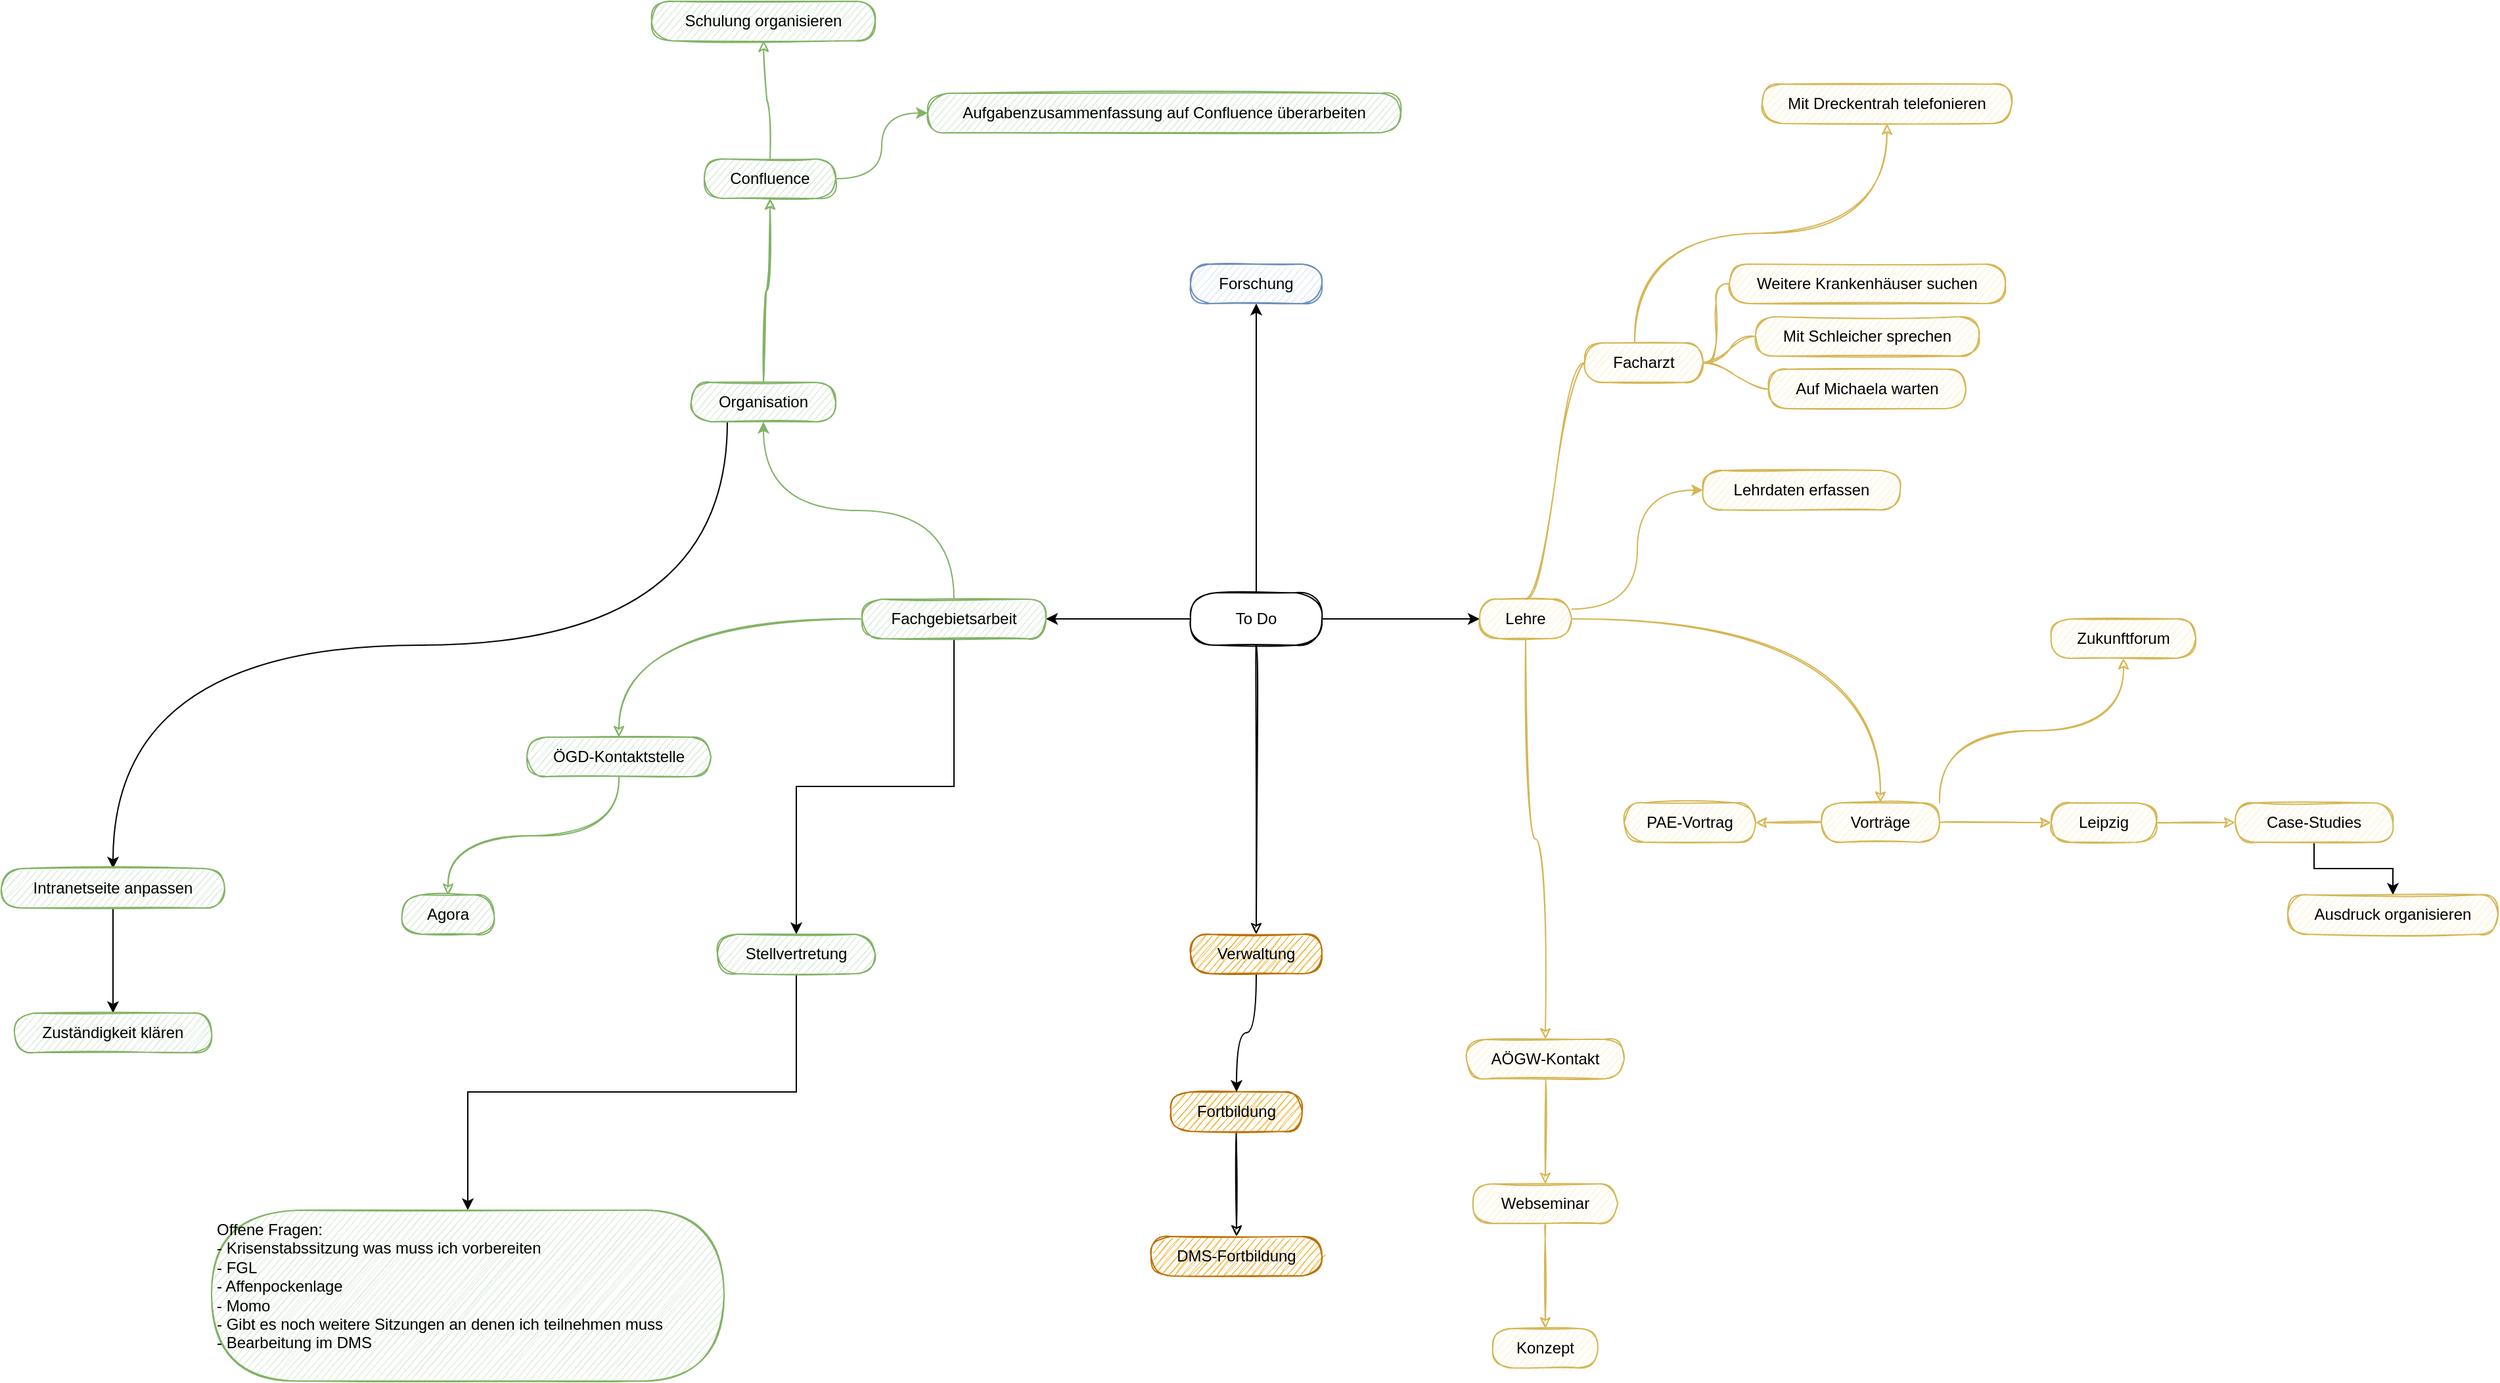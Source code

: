 <mxfile version="20.0.1" type="github">
  <diagram id="R2lEEEUBdFMjLlhIrx00" name="Page-1">
    <mxGraphModel dx="2666" dy="1648" grid="1" gridSize="10" guides="1" tooltips="1" connect="1" arrows="1" fold="1" page="1" pageScale="1" pageWidth="1169" pageHeight="827" math="0" shadow="0" extFonts="Permanent Marker^https://fonts.googleapis.com/css?family=Permanent+Marker">
      <root>
        <mxCell id="0" />
        <mxCell id="1" parent="0" />
        <mxCell id="mQkADK4qdGQxoDrUJaRL-8" style="edgeStyle=orthogonalEdgeStyle;curved=1;rounded=1;sketch=1;orthogonalLoop=1;jettySize=auto;html=1;exitX=1;exitY=0.5;exitDx=0;exitDy=0;fillColor=#fff2cc;strokeColor=#d6b656;" parent="1" source="LMBqHWlyGgOM0QiWOyd5-5" target="mQkADK4qdGQxoDrUJaRL-7" edge="1">
          <mxGeometry relative="1" as="geometry" />
        </mxCell>
        <mxCell id="mQkADK4qdGQxoDrUJaRL-22" value="" style="edgeStyle=orthogonalEdgeStyle;curved=1;rounded=1;sketch=1;orthogonalLoop=1;jettySize=auto;html=1;exitX=0.5;exitY=1;exitDx=0;exitDy=0;fillColor=#d5e8d4;strokeColor=#82b366;" parent="1" source="mQkADK4qdGQxoDrUJaRL-26" target="mQkADK4qdGQxoDrUJaRL-21" edge="1">
          <mxGeometry relative="1" as="geometry" />
        </mxCell>
        <mxCell id="mQkADK4qdGQxoDrUJaRL-40" style="edgeStyle=orthogonalEdgeStyle;curved=1;rounded=1;sketch=1;orthogonalLoop=1;jettySize=auto;html=1;exitX=0.5;exitY=1;exitDx=0;exitDy=0;fillColor=#fff2cc;strokeColor=#d6b656;" parent="1" source="LMBqHWlyGgOM0QiWOyd5-5" target="mQkADK4qdGQxoDrUJaRL-39" edge="1">
          <mxGeometry relative="1" as="geometry" />
        </mxCell>
        <mxCell id="i1Vuqu0Mb9gfkYQ8mBJL-2" style="edgeStyle=orthogonalEdgeStyle;rounded=1;orthogonalLoop=1;jettySize=auto;html=1;exitX=0.5;exitY=1;exitDx=0;exitDy=0;entryX=0.5;entryY=0;entryDx=0;entryDy=0;curved=1;sketch=1;" parent="1" source="uCP_6CUTZvWZAbhtNJwN-77" target="LMBqHWlyGgOM0QiWOyd5-7" edge="1">
          <mxGeometry relative="1" as="geometry" />
        </mxCell>
        <mxCell id="LMBqHWlyGgOM0QiWOyd5-6" style="edgeStyle=orthogonalEdgeStyle;curved=1;orthogonalLoop=1;jettySize=auto;html=1;exitX=1;exitY=0.5;exitDx=0;exitDy=0;entryX=0;entryY=0.5;entryDx=0;entryDy=0;" parent="1" source="uCP_6CUTZvWZAbhtNJwN-77" target="LMBqHWlyGgOM0QiWOyd5-5" edge="1">
          <mxGeometry relative="1" as="geometry" />
        </mxCell>
        <mxCell id="LMBqHWlyGgOM0QiWOyd5-12" style="edgeStyle=orthogonalEdgeStyle;curved=1;orthogonalLoop=1;jettySize=auto;html=1;exitX=0;exitY=0.5;exitDx=0;exitDy=0;entryX=1;entryY=0.5;entryDx=0;entryDy=0;" parent="1" source="uCP_6CUTZvWZAbhtNJwN-77" target="LMBqHWlyGgOM0QiWOyd5-11" edge="1">
          <mxGeometry relative="1" as="geometry" />
        </mxCell>
        <mxCell id="LMBqHWlyGgOM0QiWOyd5-13" style="edgeStyle=orthogonalEdgeStyle;curved=1;orthogonalLoop=1;jettySize=auto;html=1;exitX=0.5;exitY=0;exitDx=0;exitDy=0;entryX=0.5;entryY=1;entryDx=0;entryDy=0;" parent="1" source="uCP_6CUTZvWZAbhtNJwN-77" target="LMBqHWlyGgOM0QiWOyd5-3" edge="1">
          <mxGeometry relative="1" as="geometry" />
        </mxCell>
        <mxCell id="uCP_6CUTZvWZAbhtNJwN-77" value="To Do" style="whiteSpace=wrap;html=1;rounded=1;arcSize=50;align=center;verticalAlign=middle;strokeWidth=1;autosize=1;spacing=4;treeFolding=1;treeMoving=1;newEdgeStyle={&quot;edgeStyle&quot;:&quot;entityRelationEdgeStyle&quot;,&quot;startArrow&quot;:&quot;none&quot;,&quot;endArrow&quot;:&quot;none&quot;,&quot;segment&quot;:10,&quot;curved&quot;:1};sketch=1;" parent="1" vertex="1">
          <mxGeometry x="-250" y="-350" width="100" height="40" as="geometry" />
        </mxCell>
        <mxCell id="uCP_6CUTZvWZAbhtNJwN-92" value="" style="edgeStyle=orthogonalEdgeStyle;curved=1;rounded=1;sketch=1;orthogonalLoop=1;jettySize=auto;html=1;fillColor=#d5e8d4;strokeColor=#82b366;" parent="1" source="uCP_6CUTZvWZAbhtNJwN-78" target="uCP_6CUTZvWZAbhtNJwN-91" edge="1">
          <mxGeometry relative="1" as="geometry" />
        </mxCell>
        <mxCell id="uCP_6CUTZvWZAbhtNJwN-93" value="" style="edgeStyle=orthogonalEdgeStyle;curved=1;rounded=1;sketch=1;orthogonalLoop=1;jettySize=auto;html=1;fillColor=#d5e8d4;strokeColor=#82b366;" parent="1" source="uCP_6CUTZvWZAbhtNJwN-78" target="uCP_6CUTZvWZAbhtNJwN-91" edge="1">
          <mxGeometry relative="1" as="geometry" />
        </mxCell>
        <mxCell id="mQkADK4qdGQxoDrUJaRL-27" value="" style="edgeStyle=orthogonalEdgeStyle;curved=1;rounded=1;sketch=1;orthogonalLoop=1;jettySize=auto;html=1;exitX=0;exitY=0.5;exitDx=0;exitDy=0;fillColor=#d5e8d4;strokeColor=#82b366;" parent="1" source="LMBqHWlyGgOM0QiWOyd5-11" target="mQkADK4qdGQxoDrUJaRL-26" edge="1">
          <mxGeometry relative="1" as="geometry" />
        </mxCell>
        <mxCell id="iJZXXsnUd8z4nvPOnFXm-2" style="edgeStyle=orthogonalEdgeStyle;orthogonalLoop=1;jettySize=auto;html=1;exitX=1;exitY=0.5;exitDx=0;exitDy=0;entryX=0;entryY=0.5;entryDx=0;entryDy=0;fillColor=#d5e8d4;strokeColor=#82b366;curved=1;" parent="1" source="uCP_6CUTZvWZAbhtNJwN-91" target="iJZXXsnUd8z4nvPOnFXm-1" edge="1">
          <mxGeometry relative="1" as="geometry" />
        </mxCell>
        <mxCell id="WhxYU8c93TPWR9LYsYF8-5" style="edgeStyle=orthogonalEdgeStyle;orthogonalLoop=1;jettySize=auto;html=1;exitX=0.25;exitY=1;exitDx=0;exitDy=0;entryX=0.5;entryY=0;entryDx=0;entryDy=0;curved=1;" parent="1" source="uCP_6CUTZvWZAbhtNJwN-78" target="WhxYU8c93TPWR9LYsYF8-7" edge="1">
          <mxGeometry relative="1" as="geometry">
            <mxPoint x="-1030" y="-160" as="targetPoint" />
          </mxGeometry>
        </mxCell>
        <mxCell id="uCP_6CUTZvWZAbhtNJwN-78" value="Organisation" style="whiteSpace=wrap;html=1;rounded=1;arcSize=50;align=center;verticalAlign=middle;strokeWidth=1;autosize=1;spacing=4;treeFolding=1;treeMoving=1;newEdgeStyle={&quot;edgeStyle&quot;:&quot;entityRelationEdgeStyle&quot;,&quot;startArrow&quot;:&quot;none&quot;,&quot;endArrow&quot;:&quot;none&quot;,&quot;segment&quot;:10,&quot;curved&quot;:1};sketch=1;fillColor=#d5e8d4;strokeColor=#82b366;" parent="1" vertex="1">
          <mxGeometry x="-630" y="-510" width="110" height="30" as="geometry" />
        </mxCell>
        <mxCell id="uCP_6CUTZvWZAbhtNJwN-81" value="" style="edgeStyle=entityRelationEdgeStyle;startArrow=none;endArrow=none;segment=10;curved=1;rounded=1;sketch=1;exitX=0.5;exitY=0;exitDx=0;exitDy=0;fillColor=#fff2cc;strokeColor=#d6b656;" parent="1" source="LMBqHWlyGgOM0QiWOyd5-5" target="uCP_6CUTZvWZAbhtNJwN-82" edge="1">
          <mxGeometry relative="1" as="geometry">
            <mxPoint x="-160" y="-350" as="sourcePoint" />
          </mxGeometry>
        </mxCell>
        <mxCell id="mQkADK4qdGQxoDrUJaRL-24" value="" style="edgeStyle=orthogonalEdgeStyle;curved=1;rounded=1;sketch=1;orthogonalLoop=1;jettySize=auto;html=1;exitX=0.422;exitY=-0.033;exitDx=0;exitDy=0;exitPerimeter=0;fillColor=#fff2cc;strokeColor=#d6b656;" parent="1" source="uCP_6CUTZvWZAbhtNJwN-82" target="mQkADK4qdGQxoDrUJaRL-23" edge="1">
          <mxGeometry relative="1" as="geometry" />
        </mxCell>
        <mxCell id="uCP_6CUTZvWZAbhtNJwN-82" value="Facharzt" style="whiteSpace=wrap;html=1;rounded=1;arcSize=50;align=center;verticalAlign=middle;strokeWidth=1;autosize=1;spacing=4;treeFolding=1;treeMoving=1;newEdgeStyle={&quot;edgeStyle&quot;:&quot;entityRelationEdgeStyle&quot;,&quot;startArrow&quot;:&quot;none&quot;,&quot;endArrow&quot;:&quot;none&quot;,&quot;segment&quot;:10,&quot;curved&quot;:1};sketch=1;fillColor=#fff2cc;strokeColor=#d6b656;" parent="1" vertex="1">
          <mxGeometry x="50" y="-540" width="90" height="30" as="geometry" />
        </mxCell>
        <mxCell id="uCP_6CUTZvWZAbhtNJwN-83" value="" style="edgeStyle=entityRelationEdgeStyle;startArrow=none;endArrow=none;segment=10;curved=1;rounded=1;sketch=1;fillColor=#fff2cc;strokeColor=#d6b656;" parent="1" source="uCP_6CUTZvWZAbhtNJwN-82" target="uCP_6CUTZvWZAbhtNJwN-84" edge="1">
          <mxGeometry relative="1" as="geometry">
            <mxPoint x="-30" y="-520" as="sourcePoint" />
          </mxGeometry>
        </mxCell>
        <mxCell id="uCP_6CUTZvWZAbhtNJwN-84" value="Mit Schleicher sprechen" style="whiteSpace=wrap;html=1;rounded=1;arcSize=50;align=center;verticalAlign=middle;strokeWidth=1;autosize=1;spacing=4;treeFolding=1;treeMoving=1;newEdgeStyle={&quot;edgeStyle&quot;:&quot;entityRelationEdgeStyle&quot;,&quot;startArrow&quot;:&quot;none&quot;,&quot;endArrow&quot;:&quot;none&quot;,&quot;segment&quot;:10,&quot;curved&quot;:1};sketch=1;fillColor=#fff2cc;strokeColor=#d6b656;" parent="1" vertex="1">
          <mxGeometry x="180" y="-560" width="170" height="30" as="geometry" />
        </mxCell>
        <mxCell id="uCP_6CUTZvWZAbhtNJwN-85" value="" style="edgeStyle=entityRelationEdgeStyle;startArrow=none;endArrow=none;segment=10;curved=1;rounded=1;sketch=1;fillColor=#fff2cc;strokeColor=#d6b656;" parent="1" source="uCP_6CUTZvWZAbhtNJwN-82" target="uCP_6CUTZvWZAbhtNJwN-86" edge="1">
          <mxGeometry relative="1" as="geometry">
            <mxPoint x="140" y="-525" as="sourcePoint" />
          </mxGeometry>
        </mxCell>
        <mxCell id="uCP_6CUTZvWZAbhtNJwN-86" value="Auf Michaela warten" style="whiteSpace=wrap;html=1;rounded=1;arcSize=50;align=center;verticalAlign=middle;strokeWidth=1;autosize=1;spacing=4;treeFolding=1;treeMoving=1;newEdgeStyle={&quot;edgeStyle&quot;:&quot;entityRelationEdgeStyle&quot;,&quot;startArrow&quot;:&quot;none&quot;,&quot;endArrow&quot;:&quot;none&quot;,&quot;segment&quot;:10,&quot;curved&quot;:1};sketch=1;fillColor=#fff2cc;strokeColor=#d6b656;" parent="1" vertex="1">
          <mxGeometry x="190" y="-520" width="150" height="30" as="geometry" />
        </mxCell>
        <mxCell id="uCP_6CUTZvWZAbhtNJwN-87" value="" style="edgeStyle=entityRelationEdgeStyle;startArrow=none;endArrow=none;segment=10;curved=1;rounded=1;sketch=1;fillColor=#fff2cc;strokeColor=#d6b656;" parent="1" source="uCP_6CUTZvWZAbhtNJwN-82" target="uCP_6CUTZvWZAbhtNJwN-88" edge="1">
          <mxGeometry relative="1" as="geometry">
            <mxPoint x="140" y="-525" as="sourcePoint" />
          </mxGeometry>
        </mxCell>
        <mxCell id="uCP_6CUTZvWZAbhtNJwN-88" value="Weitere Krankenhäuser suchen" style="whiteSpace=wrap;html=1;rounded=1;arcSize=50;align=center;verticalAlign=middle;strokeWidth=1;autosize=1;spacing=4;treeFolding=1;treeMoving=1;newEdgeStyle={&quot;edgeStyle&quot;:&quot;entityRelationEdgeStyle&quot;,&quot;startArrow&quot;:&quot;none&quot;,&quot;endArrow&quot;:&quot;none&quot;,&quot;segment&quot;:10,&quot;curved&quot;:1};sketch=1;fillColor=#fff2cc;strokeColor=#d6b656;" parent="1" vertex="1">
          <mxGeometry x="160" y="-600" width="210" height="30" as="geometry" />
        </mxCell>
        <mxCell id="uCP_6CUTZvWZAbhtNJwN-98" value="" style="edgeStyle=orthogonalEdgeStyle;curved=1;rounded=1;sketch=1;orthogonalLoop=1;jettySize=auto;html=1;exitX=0.5;exitY=0;exitDx=0;exitDy=0;fillColor=#d5e8d4;strokeColor=#82b366;" parent="1" source="uCP_6CUTZvWZAbhtNJwN-91" target="uCP_6CUTZvWZAbhtNJwN-97" edge="1">
          <mxGeometry relative="1" as="geometry" />
        </mxCell>
        <mxCell id="uCP_6CUTZvWZAbhtNJwN-91" value="Confluence" style="whiteSpace=wrap;html=1;rounded=1;arcSize=50;align=center;verticalAlign=middle;strokeWidth=1;autosize=1;spacing=4;treeFolding=1;treeMoving=1;newEdgeStyle={&quot;edgeStyle&quot;:&quot;entityRelationEdgeStyle&quot;,&quot;startArrow&quot;:&quot;none&quot;,&quot;endArrow&quot;:&quot;none&quot;,&quot;segment&quot;:10,&quot;curved&quot;:1};sketch=1;fillColor=#d5e8d4;strokeColor=#82b366;" parent="1" vertex="1">
          <mxGeometry x="-620" y="-680" width="100" height="30" as="geometry" />
        </mxCell>
        <mxCell id="uCP_6CUTZvWZAbhtNJwN-97" value="Schulung organisieren" style="whiteSpace=wrap;html=1;rounded=1;arcSize=50;align=center;verticalAlign=middle;strokeWidth=1;autosize=1;spacing=4;treeFolding=1;treeMoving=1;newEdgeStyle={&quot;edgeStyle&quot;:&quot;entityRelationEdgeStyle&quot;,&quot;startArrow&quot;:&quot;none&quot;,&quot;endArrow&quot;:&quot;none&quot;,&quot;segment&quot;:10,&quot;curved&quot;:1};sketch=1;fillColor=#d5e8d4;strokeColor=#82b366;" parent="1" vertex="1">
          <mxGeometry x="-660" y="-800" width="170" height="30" as="geometry" />
        </mxCell>
        <mxCell id="mQkADK4qdGQxoDrUJaRL-14" value="" style="edgeStyle=orthogonalEdgeStyle;curved=1;rounded=1;sketch=1;orthogonalLoop=1;jettySize=auto;html=1;fillColor=#fff2cc;strokeColor=#d6b656;" parent="1" source="mQkADK4qdGQxoDrUJaRL-7" target="mQkADK4qdGQxoDrUJaRL-13" edge="1">
          <mxGeometry relative="1" as="geometry" />
        </mxCell>
        <mxCell id="mQkADK4qdGQxoDrUJaRL-16" value="" style="edgeStyle=orthogonalEdgeStyle;curved=1;rounded=1;sketch=1;orthogonalLoop=1;jettySize=auto;html=1;fillColor=#fff2cc;strokeColor=#d6b656;" parent="1" source="mQkADK4qdGQxoDrUJaRL-7" target="mQkADK4qdGQxoDrUJaRL-15" edge="1">
          <mxGeometry relative="1" as="geometry" />
        </mxCell>
        <mxCell id="i1Vuqu0Mb9gfkYQ8mBJL-5" style="edgeStyle=orthogonalEdgeStyle;curved=1;rounded=1;sketch=1;orthogonalLoop=1;jettySize=auto;html=1;exitX=1;exitY=0;exitDx=0;exitDy=0;entryX=0.5;entryY=1;entryDx=0;entryDy=0;fillColor=#fff2cc;strokeColor=#d6b656;" parent="1" source="mQkADK4qdGQxoDrUJaRL-7" target="i1Vuqu0Mb9gfkYQ8mBJL-6" edge="1">
          <mxGeometry relative="1" as="geometry">
            <mxPoint x="410" y="-290" as="targetPoint" />
          </mxGeometry>
        </mxCell>
        <mxCell id="mQkADK4qdGQxoDrUJaRL-7" value="Vorträge" style="whiteSpace=wrap;html=1;rounded=1;arcSize=50;align=center;verticalAlign=middle;strokeWidth=1;autosize=1;spacing=4;treeFolding=1;treeMoving=1;newEdgeStyle={&quot;edgeStyle&quot;:&quot;entityRelationEdgeStyle&quot;,&quot;startArrow&quot;:&quot;none&quot;,&quot;endArrow&quot;:&quot;none&quot;,&quot;segment&quot;:10,&quot;curved&quot;:1};sketch=1;fillColor=#fff2cc;strokeColor=#d6b656;" parent="1" vertex="1">
          <mxGeometry x="230" y="-190" width="90" height="30" as="geometry" />
        </mxCell>
        <mxCell id="mQkADK4qdGQxoDrUJaRL-20" value="" style="edgeStyle=orthogonalEdgeStyle;curved=1;rounded=1;sketch=1;orthogonalLoop=1;jettySize=auto;html=1;fillColor=#fff2cc;strokeColor=#d6b656;" parent="1" source="mQkADK4qdGQxoDrUJaRL-13" target="mQkADK4qdGQxoDrUJaRL-19" edge="1">
          <mxGeometry relative="1" as="geometry" />
        </mxCell>
        <mxCell id="mQkADK4qdGQxoDrUJaRL-13" value="Leipzig" style="whiteSpace=wrap;html=1;rounded=1;arcSize=50;align=center;verticalAlign=middle;strokeWidth=1;autosize=1;spacing=4;treeFolding=1;treeMoving=1;newEdgeStyle={&quot;edgeStyle&quot;:&quot;entityRelationEdgeStyle&quot;,&quot;startArrow&quot;:&quot;none&quot;,&quot;endArrow&quot;:&quot;none&quot;,&quot;segment&quot;:10,&quot;curved&quot;:1};sketch=1;fillColor=#fff2cc;strokeColor=#d6b656;" parent="1" vertex="1">
          <mxGeometry x="405" y="-190" width="80" height="30" as="geometry" />
        </mxCell>
        <mxCell id="mQkADK4qdGQxoDrUJaRL-15" value="PAE-Vortrag" style="whiteSpace=wrap;html=1;rounded=1;arcSize=50;align=center;verticalAlign=middle;strokeWidth=1;autosize=1;spacing=4;treeFolding=1;treeMoving=1;newEdgeStyle={&quot;edgeStyle&quot;:&quot;entityRelationEdgeStyle&quot;,&quot;startArrow&quot;:&quot;none&quot;,&quot;endArrow&quot;:&quot;none&quot;,&quot;segment&quot;:10,&quot;curved&quot;:1};sketch=1;fillColor=#fff2cc;strokeColor=#d6b656;" parent="1" vertex="1" collapsed="1">
          <mxGeometry x="80" y="-190" width="100" height="30" as="geometry" />
        </mxCell>
        <mxCell id="mQkADK4qdGQxoDrUJaRL-17" value="Reisekostenantrag" style="whiteSpace=wrap;html=1;rounded=1;arcSize=50;align=center;verticalAlign=middle;strokeWidth=1;autosize=1;spacing=4;treeFolding=1;treeMoving=1;newEdgeStyle={&quot;edgeStyle&quot;:&quot;entityRelationEdgeStyle&quot;,&quot;startArrow&quot;:&quot;none&quot;,&quot;endArrow&quot;:&quot;none&quot;,&quot;segment&quot;:10,&quot;curved&quot;:1};sketch=1;fillColor=#fff2cc;strokeColor=#d6b656;" parent="1" vertex="1" visible="0">
          <mxGeometry x="967" y="700" width="150" height="30" as="geometry" />
        </mxCell>
        <mxCell id="EqNBs5KsHoC-4JBRnSRj-2" value="" style="edgeStyle=orthogonalEdgeStyle;rounded=0;orthogonalLoop=1;jettySize=auto;html=1;" parent="1" source="mQkADK4qdGQxoDrUJaRL-19" target="EqNBs5KsHoC-4JBRnSRj-1" edge="1">
          <mxGeometry relative="1" as="geometry" />
        </mxCell>
        <mxCell id="mQkADK4qdGQxoDrUJaRL-19" value="Case-Studies" style="whiteSpace=wrap;html=1;rounded=1;arcSize=50;align=center;verticalAlign=middle;strokeWidth=1;autosize=1;spacing=4;treeFolding=1;treeMoving=1;newEdgeStyle={&quot;edgeStyle&quot;:&quot;entityRelationEdgeStyle&quot;,&quot;startArrow&quot;:&quot;none&quot;,&quot;endArrow&quot;:&quot;none&quot;,&quot;segment&quot;:10,&quot;curved&quot;:1};sketch=1;fillColor=#fff2cc;strokeColor=#d6b656;" parent="1" vertex="1">
          <mxGeometry x="545" y="-190" width="120" height="30" as="geometry" />
        </mxCell>
        <mxCell id="mQkADK4qdGQxoDrUJaRL-21" value="Agora" style="whiteSpace=wrap;html=1;rounded=1;arcSize=50;align=center;verticalAlign=middle;strokeWidth=1;autosize=1;spacing=4;treeFolding=1;treeMoving=1;newEdgeStyle={&quot;edgeStyle&quot;:&quot;entityRelationEdgeStyle&quot;,&quot;startArrow&quot;:&quot;none&quot;,&quot;endArrow&quot;:&quot;none&quot;,&quot;segment&quot;:10,&quot;curved&quot;:1};sketch=1;fillColor=#d5e8d4;strokeColor=#82b366;" parent="1" vertex="1">
          <mxGeometry x="-850" y="-120" width="70" height="30" as="geometry" />
        </mxCell>
        <mxCell id="mQkADK4qdGQxoDrUJaRL-23" value="&lt;div&gt;Mit Dreckentrah telefonieren&lt;/div&gt;" style="whiteSpace=wrap;html=1;rounded=1;arcSize=50;align=center;verticalAlign=middle;strokeWidth=1;autosize=1;spacing=4;treeFolding=1;treeMoving=1;newEdgeStyle={&quot;edgeStyle&quot;:&quot;entityRelationEdgeStyle&quot;,&quot;startArrow&quot;:&quot;none&quot;,&quot;endArrow&quot;:&quot;none&quot;,&quot;segment&quot;:10,&quot;curved&quot;:1};sketch=1;fillColor=#fff2cc;strokeColor=#d6b656;" parent="1" vertex="1">
          <mxGeometry x="185" y="-737" width="190" height="30" as="geometry" />
        </mxCell>
        <mxCell id="mQkADK4qdGQxoDrUJaRL-29" value="" style="edgeStyle=orthogonalEdgeStyle;curved=1;rounded=1;sketch=1;orthogonalLoop=1;jettySize=auto;html=1;fillColor=#d5e8d4;strokeColor=#82b366;" parent="1" source="mQkADK4qdGQxoDrUJaRL-26" target="mQkADK4qdGQxoDrUJaRL-28" edge="1" visible="0">
          <mxGeometry relative="1" as="geometry" />
        </mxCell>
        <mxCell id="mQkADK4qdGQxoDrUJaRL-31" value="" style="edgeStyle=orthogonalEdgeStyle;curved=1;rounded=1;sketch=1;orthogonalLoop=1;jettySize=auto;html=1;fillColor=#d5e8d4;strokeColor=#82b366;" parent="1" source="mQkADK4qdGQxoDrUJaRL-26" target="mQkADK4qdGQxoDrUJaRL-30" edge="1" visible="0">
          <mxGeometry relative="1" as="geometry" />
        </mxCell>
        <mxCell id="mQkADK4qdGQxoDrUJaRL-26" value="ÖGD-Kontaktstelle" style="whiteSpace=wrap;html=1;rounded=1;arcSize=50;align=center;verticalAlign=middle;strokeWidth=1;autosize=1;spacing=4;treeFolding=1;treeMoving=1;newEdgeStyle={&quot;edgeStyle&quot;:&quot;entityRelationEdgeStyle&quot;,&quot;startArrow&quot;:&quot;none&quot;,&quot;endArrow&quot;:&quot;none&quot;,&quot;segment&quot;:10,&quot;curved&quot;:1};sketch=1;fillColor=#d5e8d4;strokeColor=#82b366;" parent="1" vertex="1" collapsed="1">
          <mxGeometry x="-755" y="-240" width="140" height="30" as="geometry" />
        </mxCell>
        <mxCell id="mQkADK4qdGQxoDrUJaRL-28" value="Padlet Rückmeldungen anschauen" style="whiteSpace=wrap;html=1;rounded=1;arcSize=50;align=center;verticalAlign=middle;strokeWidth=1;autosize=1;spacing=4;treeFolding=1;treeMoving=1;newEdgeStyle={&quot;edgeStyle&quot;:&quot;entityRelationEdgeStyle&quot;,&quot;startArrow&quot;:&quot;none&quot;,&quot;endArrow&quot;:&quot;none&quot;,&quot;segment&quot;:10,&quot;curved&quot;:1};sketch=1;fillColor=#d5e8d4;strokeColor=#82b366;" parent="1" vertex="1" visible="0">
          <mxGeometry x="145" y="540" width="230" height="30" as="geometry" />
        </mxCell>
        <mxCell id="mQkADK4qdGQxoDrUJaRL-30" value="Nächstes Treffen vorbereiten" style="whiteSpace=wrap;html=1;rounded=1;arcSize=50;align=center;verticalAlign=middle;strokeWidth=1;autosize=1;spacing=4;treeFolding=1;treeMoving=1;newEdgeStyle={&quot;edgeStyle&quot;:&quot;entityRelationEdgeStyle&quot;,&quot;startArrow&quot;:&quot;none&quot;,&quot;endArrow&quot;:&quot;none&quot;,&quot;segment&quot;:10,&quot;curved&quot;:1};sketch=1;fillColor=#d5e8d4;strokeColor=#82b366;" parent="1" vertex="1" visible="0">
          <mxGeometry x="-60" y="430" width="200" height="30" as="geometry" />
        </mxCell>
        <mxCell id="mQkADK4qdGQxoDrUJaRL-42" value="" style="edgeStyle=orthogonalEdgeStyle;curved=1;rounded=1;sketch=1;orthogonalLoop=1;jettySize=auto;html=1;fillColor=#fff2cc;strokeColor=#d6b656;" parent="1" source="mQkADK4qdGQxoDrUJaRL-39" target="mQkADK4qdGQxoDrUJaRL-41" edge="1">
          <mxGeometry relative="1" as="geometry" />
        </mxCell>
        <mxCell id="mQkADK4qdGQxoDrUJaRL-39" value="AÖGW-Kontakt" style="whiteSpace=wrap;html=1;rounded=1;arcSize=50;align=center;verticalAlign=middle;strokeWidth=1;autosize=1;spacing=4;treeFolding=1;treeMoving=1;newEdgeStyle={&quot;edgeStyle&quot;:&quot;entityRelationEdgeStyle&quot;,&quot;startArrow&quot;:&quot;none&quot;,&quot;endArrow&quot;:&quot;none&quot;,&quot;segment&quot;:10,&quot;curved&quot;:1};sketch=1;fillColor=#fff2cc;strokeColor=#d6b656;" parent="1" vertex="1">
          <mxGeometry x="-40" y="-10" width="120" height="30" as="geometry" />
        </mxCell>
        <mxCell id="mQkADK4qdGQxoDrUJaRL-44" value="" style="edgeStyle=orthogonalEdgeStyle;curved=1;rounded=1;sketch=1;orthogonalLoop=1;jettySize=auto;html=1;fillColor=#fff2cc;strokeColor=#d6b656;" parent="1" source="mQkADK4qdGQxoDrUJaRL-41" target="mQkADK4qdGQxoDrUJaRL-43" edge="1">
          <mxGeometry relative="1" as="geometry" />
        </mxCell>
        <mxCell id="mQkADK4qdGQxoDrUJaRL-41" value="Webseminar" style="whiteSpace=wrap;html=1;rounded=1;arcSize=50;align=center;verticalAlign=middle;strokeWidth=1;autosize=1;spacing=4;treeFolding=1;treeMoving=1;newEdgeStyle={&quot;edgeStyle&quot;:&quot;entityRelationEdgeStyle&quot;,&quot;startArrow&quot;:&quot;none&quot;,&quot;endArrow&quot;:&quot;none&quot;,&quot;segment&quot;:10,&quot;curved&quot;:1};sketch=1;fillColor=#fff2cc;strokeColor=#d6b656;" parent="1" vertex="1">
          <mxGeometry x="-35" y="100" width="110" height="30" as="geometry" />
        </mxCell>
        <mxCell id="mQkADK4qdGQxoDrUJaRL-43" value="Konzept" style="whiteSpace=wrap;html=1;rounded=1;arcSize=50;align=center;verticalAlign=middle;strokeWidth=1;autosize=1;spacing=4;treeFolding=1;treeMoving=1;newEdgeStyle={&quot;edgeStyle&quot;:&quot;entityRelationEdgeStyle&quot;,&quot;startArrow&quot;:&quot;none&quot;,&quot;endArrow&quot;:&quot;none&quot;,&quot;segment&quot;:10,&quot;curved&quot;:1};sketch=1;fillColor=#fff2cc;strokeColor=#d6b656;" parent="1" vertex="1">
          <mxGeometry x="-20" y="210" width="80" height="30" as="geometry" />
        </mxCell>
        <mxCell id="i1Vuqu0Mb9gfkYQ8mBJL-4" value="" style="edgeStyle=orthogonalEdgeStyle;curved=1;rounded=1;sketch=1;orthogonalLoop=1;jettySize=auto;html=1;" parent="1" source="i1Vuqu0Mb9gfkYQ8mBJL-1" target="i1Vuqu0Mb9gfkYQ8mBJL-3" edge="1">
          <mxGeometry relative="1" as="geometry" />
        </mxCell>
        <mxCell id="i1Vuqu0Mb9gfkYQ8mBJL-1" value="Fortbildung" style="whiteSpace=wrap;html=1;rounded=1;arcSize=50;align=center;verticalAlign=middle;strokeWidth=1;autosize=1;spacing=4;treeFolding=1;treeMoving=1;newEdgeStyle={&quot;edgeStyle&quot;:&quot;entityRelationEdgeStyle&quot;,&quot;startArrow&quot;:&quot;none&quot;,&quot;endArrow&quot;:&quot;none&quot;,&quot;segment&quot;:10,&quot;curved&quot;:1};sketch=1;fillColor=#f0a30a;strokeColor=#BD7000;fontColor=#000000;" parent="1" vertex="1">
          <mxGeometry x="-265" y="30" width="100" height="30" as="geometry" />
        </mxCell>
        <mxCell id="i1Vuqu0Mb9gfkYQ8mBJL-3" value="&lt;div&gt;DMS-Fortbildung&lt;/div&gt;" style="whiteSpace=wrap;html=1;rounded=1;arcSize=50;align=center;verticalAlign=middle;strokeWidth=1;autosize=1;spacing=4;treeFolding=1;treeMoving=1;newEdgeStyle={&quot;edgeStyle&quot;:&quot;entityRelationEdgeStyle&quot;,&quot;startArrow&quot;:&quot;none&quot;,&quot;endArrow&quot;:&quot;none&quot;,&quot;segment&quot;:10,&quot;curved&quot;:1};sketch=1;fillColor=#f0a30a;strokeColor=#BD7000;fontColor=#000000;" parent="1" vertex="1">
          <mxGeometry x="-280" y="140" width="130" height="30" as="geometry" />
        </mxCell>
        <mxCell id="i1Vuqu0Mb9gfkYQ8mBJL-6" value="Zukunftforum" style="whiteSpace=wrap;html=1;rounded=1;arcSize=50;align=center;verticalAlign=middle;strokeWidth=1;autosize=1;spacing=4;treeFolding=1;treeMoving=1;newEdgeStyle={&quot;edgeStyle&quot;:&quot;entityRelationEdgeStyle&quot;,&quot;startArrow&quot;:&quot;none&quot;,&quot;endArrow&quot;:&quot;none&quot;,&quot;segment&quot;:10,&quot;curved&quot;:1};sketch=1;fillColor=#fff2cc;strokeColor=#d6b656;" parent="1" vertex="1">
          <mxGeometry x="405" y="-330" width="110" height="30" as="geometry" />
        </mxCell>
        <mxCell id="LMBqHWlyGgOM0QiWOyd5-3" value="Forschung" style="whiteSpace=wrap;html=1;rounded=1;arcSize=50;align=center;verticalAlign=middle;strokeWidth=1;autosize=1;spacing=4;treeFolding=1;treeMoving=1;newEdgeStyle={&quot;edgeStyle&quot;:&quot;entityRelationEdgeStyle&quot;,&quot;startArrow&quot;:&quot;none&quot;,&quot;endArrow&quot;:&quot;none&quot;,&quot;segment&quot;:10,&quot;curved&quot;:1};sketch=1;fillColor=#dae8fc;strokeColor=#6c8ebf;" parent="1" vertex="1">
          <mxGeometry x="-250" y="-600" width="100" height="30" as="geometry" />
        </mxCell>
        <mxCell id="LMBqHWlyGgOM0QiWOyd5-19" style="edgeStyle=orthogonalEdgeStyle;curved=1;orthogonalLoop=1;jettySize=auto;html=1;exitX=1;exitY=0.25;exitDx=0;exitDy=0;entryX=0;entryY=0.5;entryDx=0;entryDy=0;fillColor=#fff2cc;strokeColor=#d6b656;" parent="1" source="LMBqHWlyGgOM0QiWOyd5-5" target="LMBqHWlyGgOM0QiWOyd5-18" edge="1">
          <mxGeometry relative="1" as="geometry" />
        </mxCell>
        <mxCell id="LMBqHWlyGgOM0QiWOyd5-5" value="Lehre" style="whiteSpace=wrap;html=1;rounded=1;arcSize=50;align=center;verticalAlign=middle;strokeWidth=1;autosize=1;spacing=4;treeFolding=1;treeMoving=1;newEdgeStyle={&quot;edgeStyle&quot;:&quot;entityRelationEdgeStyle&quot;,&quot;startArrow&quot;:&quot;none&quot;,&quot;endArrow&quot;:&quot;none&quot;,&quot;segment&quot;:10,&quot;curved&quot;:1};sketch=1;fillColor=#fff2cc;strokeColor=#d6b656;" parent="1" vertex="1">
          <mxGeometry x="-30" y="-345" width="70" height="30" as="geometry" />
        </mxCell>
        <mxCell id="LMBqHWlyGgOM0QiWOyd5-8" style="edgeStyle=orthogonalEdgeStyle;curved=1;orthogonalLoop=1;jettySize=auto;html=1;exitX=0.5;exitY=1;exitDx=0;exitDy=0;entryX=0.5;entryY=0;entryDx=0;entryDy=0;" parent="1" source="LMBqHWlyGgOM0QiWOyd5-7" target="i1Vuqu0Mb9gfkYQ8mBJL-1" edge="1">
          <mxGeometry relative="1" as="geometry" />
        </mxCell>
        <mxCell id="LMBqHWlyGgOM0QiWOyd5-7" value="Verwaltung" style="whiteSpace=wrap;html=1;rounded=1;arcSize=50;align=center;verticalAlign=middle;strokeWidth=1;autosize=1;spacing=4;treeFolding=1;treeMoving=1;newEdgeStyle={&quot;edgeStyle&quot;:&quot;entityRelationEdgeStyle&quot;,&quot;startArrow&quot;:&quot;none&quot;,&quot;endArrow&quot;:&quot;none&quot;,&quot;segment&quot;:10,&quot;curved&quot;:1};sketch=1;fillColor=#f0a30a;strokeColor=#BD7000;fontColor=#000000;" parent="1" vertex="1">
          <mxGeometry x="-250" y="-90" width="100" height="30" as="geometry" />
        </mxCell>
        <mxCell id="LMBqHWlyGgOM0QiWOyd5-16" style="edgeStyle=orthogonalEdgeStyle;curved=1;orthogonalLoop=1;jettySize=auto;html=1;exitX=0.5;exitY=0;exitDx=0;exitDy=0;entryX=0.5;entryY=1;entryDx=0;entryDy=0;fillColor=#d5e8d4;strokeColor=#82b366;" parent="1" source="LMBqHWlyGgOM0QiWOyd5-11" target="uCP_6CUTZvWZAbhtNJwN-78" edge="1">
          <mxGeometry relative="1" as="geometry" />
        </mxCell>
        <mxCell id="WhxYU8c93TPWR9LYsYF8-2" value="" style="edgeStyle=orthogonalEdgeStyle;rounded=0;orthogonalLoop=1;jettySize=auto;html=1;" parent="1" source="LMBqHWlyGgOM0QiWOyd5-11" target="WhxYU8c93TPWR9LYsYF8-1" edge="1">
          <mxGeometry relative="1" as="geometry" />
        </mxCell>
        <mxCell id="LMBqHWlyGgOM0QiWOyd5-11" value="Fachgebietsarbeit" style="whiteSpace=wrap;html=1;rounded=1;arcSize=50;align=center;verticalAlign=middle;strokeWidth=1;autosize=1;spacing=4;treeFolding=1;treeMoving=1;newEdgeStyle={&quot;edgeStyle&quot;:&quot;entityRelationEdgeStyle&quot;,&quot;startArrow&quot;:&quot;none&quot;,&quot;endArrow&quot;:&quot;none&quot;,&quot;segment&quot;:10,&quot;curved&quot;:1};sketch=1;fillColor=#d5e8d4;strokeColor=#82b366;" parent="1" vertex="1">
          <mxGeometry x="-500" y="-345" width="140" height="30" as="geometry" />
        </mxCell>
        <mxCell id="LMBqHWlyGgOM0QiWOyd5-18" value="Lehrdaten erfassen" style="whiteSpace=wrap;html=1;rounded=1;arcSize=50;align=center;verticalAlign=middle;strokeWidth=1;autosize=1;spacing=4;treeFolding=1;treeMoving=1;newEdgeStyle={&quot;edgeStyle&quot;:&quot;entityRelationEdgeStyle&quot;,&quot;startArrow&quot;:&quot;none&quot;,&quot;endArrow&quot;:&quot;none&quot;,&quot;segment&quot;:10,&quot;curved&quot;:1};sketch=1;fillColor=#fff2cc;strokeColor=#d6b656;" parent="1" vertex="1" collapsed="1">
          <mxGeometry x="140" y="-443" width="150" height="30" as="geometry" />
        </mxCell>
        <mxCell id="iJZXXsnUd8z4nvPOnFXm-1" value="Aufgabenzusammenfassung auf Confluence überarbeiten" style="whiteSpace=wrap;html=1;rounded=1;arcSize=50;align=center;verticalAlign=middle;strokeWidth=1;autosize=1;spacing=4;treeFolding=1;treeMoving=1;newEdgeStyle={&quot;edgeStyle&quot;:&quot;entityRelationEdgeStyle&quot;,&quot;startArrow&quot;:&quot;none&quot;,&quot;endArrow&quot;:&quot;none&quot;,&quot;segment&quot;:10,&quot;curved&quot;:1};sketch=1;fillColor=#d5e8d4;strokeColor=#82b366;" parent="1" vertex="1">
          <mxGeometry x="-450" y="-730" width="360" height="30" as="geometry" />
        </mxCell>
        <mxCell id="WhxYU8c93TPWR9LYsYF8-4" value="" style="edgeStyle=orthogonalEdgeStyle;rounded=0;orthogonalLoop=1;jettySize=auto;html=1;" parent="1" source="WhxYU8c93TPWR9LYsYF8-1" target="WhxYU8c93TPWR9LYsYF8-3" edge="1">
          <mxGeometry relative="1" as="geometry" />
        </mxCell>
        <mxCell id="WhxYU8c93TPWR9LYsYF8-1" value="Stellvertretung" style="whiteSpace=wrap;html=1;rounded=1;arcSize=50;align=center;verticalAlign=middle;strokeWidth=1;autosize=1;spacing=4;treeFolding=1;treeMoving=1;newEdgeStyle={&quot;edgeStyle&quot;:&quot;entityRelationEdgeStyle&quot;,&quot;startArrow&quot;:&quot;none&quot;,&quot;endArrow&quot;:&quot;none&quot;,&quot;segment&quot;:10,&quot;curved&quot;:1};sketch=1;fillColor=#d5e8d4;strokeColor=#82b366;" parent="1" vertex="1">
          <mxGeometry x="-610" y="-90" width="120" height="30" as="geometry" />
        </mxCell>
        <mxCell id="WhxYU8c93TPWR9LYsYF8-3" value="&lt;div align=&quot;left&quot;&gt;Offene Fragen:&lt;/div&gt;&lt;div align=&quot;left&quot;&gt;- Krisenstabssitzung was muss ich vorbereiten&lt;br&gt;&lt;/div&gt;&lt;div align=&quot;left&quot;&gt;- FGL&lt;/div&gt;&lt;div align=&quot;left&quot;&gt;- Affenpockenlage&lt;br&gt;&lt;/div&gt;&lt;div align=&quot;left&quot;&gt;- Momo&lt;br&gt;&lt;/div&gt;&lt;div align=&quot;left&quot;&gt;- Gibt es noch weitere Sitzungen an denen ich teilnehmen muss&lt;/div&gt;&lt;div align=&quot;left&quot;&gt;- Bearbeitung im DMS&lt;br&gt;&lt;/div&gt;&lt;div align=&quot;left&quot;&gt;&lt;br&gt;&lt;/div&gt;" style="whiteSpace=wrap;html=1;rounded=1;arcSize=50;align=left;verticalAlign=middle;strokeWidth=1;autosize=1;spacing=4;treeFolding=1;treeMoving=1;newEdgeStyle={&quot;edgeStyle&quot;:&quot;entityRelationEdgeStyle&quot;,&quot;startArrow&quot;:&quot;none&quot;,&quot;endArrow&quot;:&quot;none&quot;,&quot;segment&quot;:10,&quot;curved&quot;:1};sketch=1;fillColor=#d5e8d4;strokeColor=#82b366;" parent="1" vertex="1">
          <mxGeometry x="-995" y="120" width="390" height="130" as="geometry" />
        </mxCell>
        <mxCell id="WhxYU8c93TPWR9LYsYF8-9" value="" style="edgeStyle=orthogonalEdgeStyle;rounded=0;orthogonalLoop=1;jettySize=auto;html=1;" parent="1" source="WhxYU8c93TPWR9LYsYF8-7" target="WhxYU8c93TPWR9LYsYF8-8" edge="1">
          <mxGeometry relative="1" as="geometry" />
        </mxCell>
        <mxCell id="WhxYU8c93TPWR9LYsYF8-7" value="Intranetseite anpassen" style="whiteSpace=wrap;html=1;rounded=1;arcSize=50;align=center;verticalAlign=middle;strokeWidth=1;autosize=1;spacing=4;treeFolding=1;treeMoving=1;newEdgeStyle={&quot;edgeStyle&quot;:&quot;entityRelationEdgeStyle&quot;,&quot;startArrow&quot;:&quot;none&quot;,&quot;endArrow&quot;:&quot;none&quot;,&quot;segment&quot;:10,&quot;curved&quot;:1};sketch=1;fillColor=#d5e8d4;strokeColor=#82b366;" parent="1" vertex="1">
          <mxGeometry x="-1155" y="-140" width="170" height="30" as="geometry" />
        </mxCell>
        <mxCell id="WhxYU8c93TPWR9LYsYF8-8" value="Zuständigkeit klären" style="whiteSpace=wrap;html=1;rounded=1;arcSize=50;align=center;verticalAlign=middle;strokeWidth=1;autosize=1;spacing=4;treeFolding=1;treeMoving=1;newEdgeStyle={&quot;edgeStyle&quot;:&quot;entityRelationEdgeStyle&quot;,&quot;startArrow&quot;:&quot;none&quot;,&quot;endArrow&quot;:&quot;none&quot;,&quot;segment&quot;:10,&quot;curved&quot;:1};sketch=1;fillColor=#d5e8d4;strokeColor=#82b366;" parent="1" vertex="1">
          <mxGeometry x="-1145" y="-30" width="150" height="30" as="geometry" />
        </mxCell>
        <mxCell id="EqNBs5KsHoC-4JBRnSRj-1" value="Ausdruck organisieren" style="whiteSpace=wrap;html=1;rounded=1;arcSize=50;align=center;verticalAlign=middle;strokeWidth=1;autosize=1;spacing=4;treeFolding=1;treeMoving=1;newEdgeStyle={&quot;edgeStyle&quot;:&quot;entityRelationEdgeStyle&quot;,&quot;startArrow&quot;:&quot;none&quot;,&quot;endArrow&quot;:&quot;none&quot;,&quot;segment&quot;:10,&quot;curved&quot;:1};sketch=1;fillColor=#fff2cc;strokeColor=#d6b656;" parent="1" vertex="1">
          <mxGeometry x="585" y="-120" width="160" height="30" as="geometry" />
        </mxCell>
      </root>
    </mxGraphModel>
  </diagram>
</mxfile>
